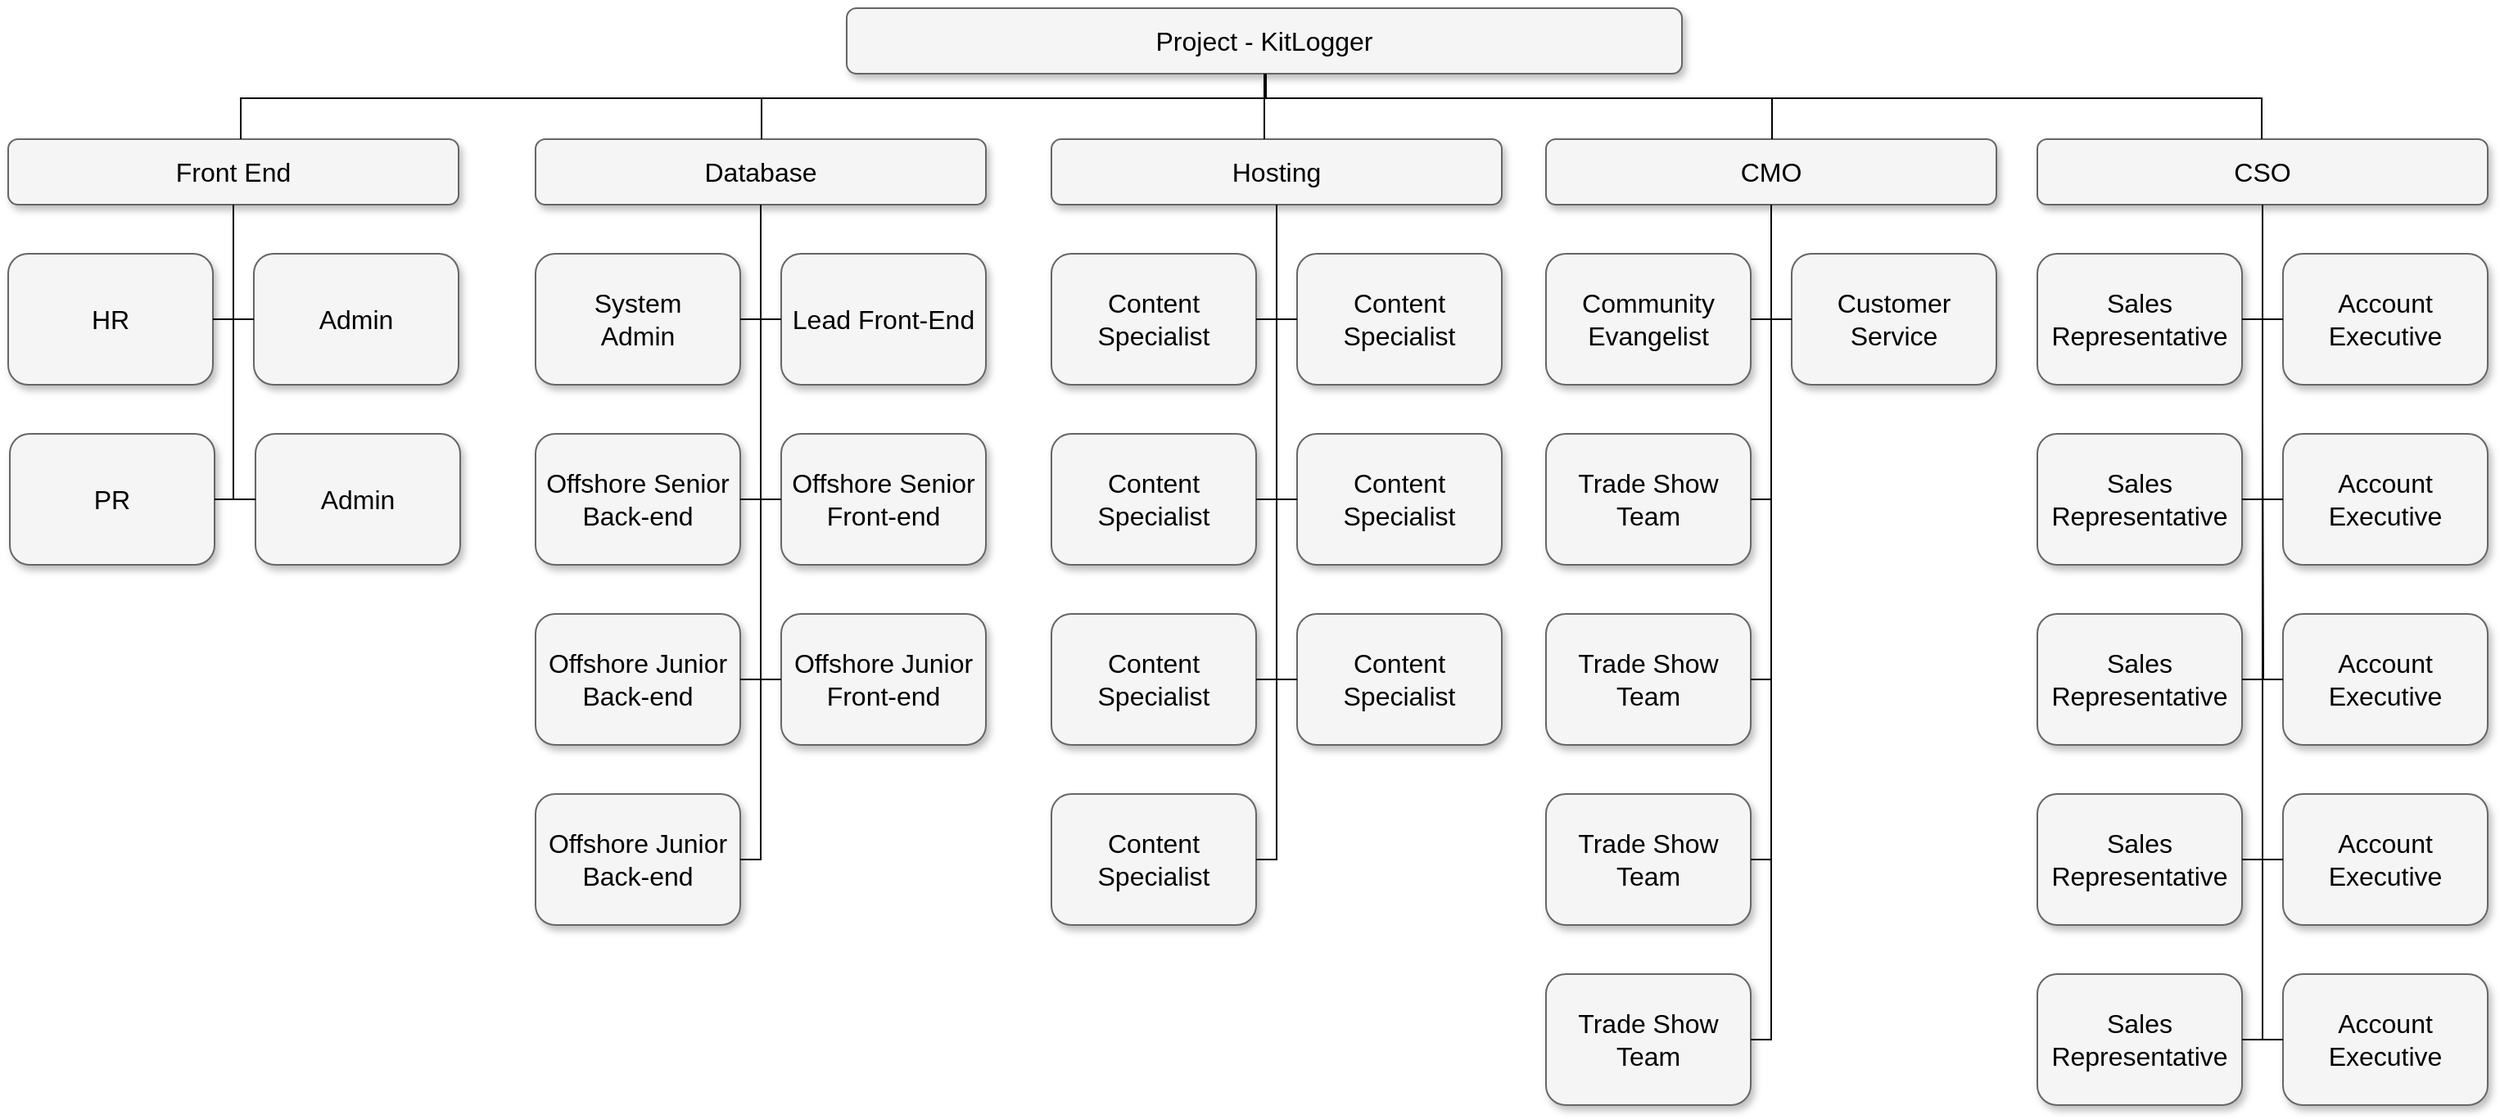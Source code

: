 <mxfile version="23.0.0" type="github">
  <diagram name="Page-1" id="b98fa263-6416-c6ec-5b7d-78bf54ef71d0">
    <mxGraphModel dx="1050" dy="522" grid="1" gridSize="10" guides="1" tooltips="1" connect="1" arrows="1" fold="1" page="1" pageScale="1.5" pageWidth="1169" pageHeight="826" background="none" math="0" shadow="0">
      <root>
        <mxCell id="0" style=";html=1;" />
        <mxCell id="1" style=";html=1;" parent="0" />
        <mxCell id="303ed1de8c2c98b4-4" value="Project - KitLogger" style="whiteSpace=wrap;html=1;rounded=1;shadow=1;strokeWidth=1;fontSize=16;align=center;fillColor=#f5f5f5;strokeColor=#666666;" parent="1" vertex="1">
          <mxGeometry x="630" y="335" width="510" height="40" as="geometry" />
        </mxCell>
        <mxCell id="303ed1de8c2c98b4-5" value="Database" style="whiteSpace=wrap;html=1;rounded=1;shadow=1;strokeWidth=1;fontSize=16;align=center;fillColor=#f5f5f5;strokeColor=#666666;" parent="1" vertex="1">
          <mxGeometry x="440" y="415" width="275" height="40" as="geometry" />
        </mxCell>
        <mxCell id="303ed1de8c2c98b4-6" value="Hosting" style="whiteSpace=wrap;html=1;rounded=1;shadow=1;strokeWidth=1;fontSize=16;align=center;fillColor=#f5f5f5;strokeColor=#666666;" parent="1" vertex="1">
          <mxGeometry x="755" y="415" width="275" height="40" as="geometry" />
        </mxCell>
        <mxCell id="303ed1de8c2c98b4-7" value="Front End" style="whiteSpace=wrap;html=1;rounded=1;shadow=1;strokeWidth=1;fontSize=16;align=center;fillColor=#f5f5f5;strokeColor=#666666;" parent="1" vertex="1">
          <mxGeometry x="118" y="415" width="275" height="40" as="geometry" />
        </mxCell>
        <mxCell id="303ed1de8c2c98b4-8" value="CMO" style="whiteSpace=wrap;html=1;rounded=1;shadow=1;strokeWidth=1;fontSize=16;align=center;fillColor=#f5f5f5;strokeColor=#666666;" parent="1" vertex="1">
          <mxGeometry x="1057" y="415" width="275" height="40" as="geometry" />
        </mxCell>
        <mxCell id="303ed1de8c2c98b4-9" value="CSO" style="whiteSpace=wrap;html=1;rounded=1;shadow=1;strokeWidth=1;fontSize=16;align=center;fillColor=#f5f5f5;strokeColor=#666666;" parent="1" vertex="1">
          <mxGeometry x="1357" y="415" width="275" height="40" as="geometry" />
        </mxCell>
        <mxCell id="303ed1de8c2c98b4-10" value="System&lt;div&gt;Admin&lt;/div&gt;" style="whiteSpace=wrap;html=1;rounded=1;shadow=1;strokeWidth=1;fontSize=16;align=center;fillColor=#f5f5f5;strokeColor=#666666;" parent="1" vertex="1">
          <mxGeometry x="440" y="485" width="125" height="80" as="geometry" />
        </mxCell>
        <mxCell id="303ed1de8c2c98b4-12" value="Lead Front-End" style="whiteSpace=wrap;html=1;rounded=1;shadow=1;strokeWidth=1;fontSize=16;align=center;fillColor=#f5f5f5;strokeColor=#666666;" parent="1" vertex="1">
          <mxGeometry x="590" y="485" width="125" height="80" as="geometry" />
        </mxCell>
        <mxCell id="303ed1de8c2c98b4-13" value="Content Specialist" style="whiteSpace=wrap;html=1;rounded=1;shadow=1;strokeWidth=1;fontSize=16;align=center;fillColor=#f5f5f5;strokeColor=#666666;" parent="1" vertex="1">
          <mxGeometry x="755" y="485" width="125" height="80" as="geometry" />
        </mxCell>
        <mxCell id="303ed1de8c2c98b4-14" value="&lt;span&gt;Content Specialist&lt;/span&gt;" style="whiteSpace=wrap;html=1;rounded=1;shadow=1;strokeWidth=1;fontSize=16;align=center;fillColor=#f5f5f5;strokeColor=#666666;" parent="1" vertex="1">
          <mxGeometry x="905" y="485" width="125" height="80" as="geometry" />
        </mxCell>
        <mxCell id="303ed1de8c2c98b4-15" value="HR" style="whiteSpace=wrap;html=1;rounded=1;shadow=1;strokeWidth=1;fontSize=16;align=center;fillColor=#f5f5f5;strokeColor=#666666;" parent="1" vertex="1">
          <mxGeometry x="118" y="485" width="125" height="80" as="geometry" />
        </mxCell>
        <mxCell id="303ed1de8c2c98b4-16" value="Admin" style="whiteSpace=wrap;html=1;rounded=1;shadow=1;strokeWidth=1;fontSize=16;align=center;fillColor=#f5f5f5;strokeColor=#666666;" parent="1" vertex="1">
          <mxGeometry x="268" y="485" width="125" height="80" as="geometry" />
        </mxCell>
        <mxCell id="303ed1de8c2c98b4-17" value="Community Evangelist" style="whiteSpace=wrap;html=1;rounded=1;shadow=1;strokeWidth=1;fontSize=16;align=center;fillColor=#f5f5f5;strokeColor=#666666;" parent="1" vertex="1">
          <mxGeometry x="1057" y="485" width="125" height="80" as="geometry" />
        </mxCell>
        <mxCell id="303ed1de8c2c98b4-18" value="Customer Service" style="whiteSpace=wrap;html=1;rounded=1;shadow=1;strokeWidth=1;fontSize=16;align=center;fillColor=#f5f5f5;strokeColor=#666666;" parent="1" vertex="1">
          <mxGeometry x="1207" y="485" width="125" height="80" as="geometry" />
        </mxCell>
        <mxCell id="303ed1de8c2c98b4-19" value="Sales Representative" style="whiteSpace=wrap;html=1;rounded=1;shadow=1;strokeWidth=1;fontSize=16;align=center;fillColor=#f5f5f5;strokeColor=#666666;" parent="1" vertex="1">
          <mxGeometry x="1357" y="485" width="125" height="80" as="geometry" />
        </mxCell>
        <mxCell id="303ed1de8c2c98b4-20" value="Account Executive" style="whiteSpace=wrap;html=1;rounded=1;shadow=1;strokeWidth=1;fontSize=16;align=center;fillColor=#f5f5f5;strokeColor=#666666;" parent="1" vertex="1">
          <mxGeometry x="1507" y="485" width="125" height="80" as="geometry" />
        </mxCell>
        <mxCell id="303ed1de8c2c98b4-21" value="Offshore Senior Back-end" style="whiteSpace=wrap;html=1;rounded=1;shadow=1;strokeWidth=1;fontSize=16;align=center;fillColor=#f5f5f5;strokeColor=#666666;" parent="1" vertex="1">
          <mxGeometry x="440" y="595" width="125" height="80" as="geometry" />
        </mxCell>
        <mxCell id="303ed1de8c2c98b4-22" value="Offshore Senior Front-end" style="whiteSpace=wrap;html=1;rounded=1;shadow=1;strokeWidth=1;fontSize=16;align=center;fillColor=#f5f5f5;strokeColor=#666666;" parent="1" vertex="1">
          <mxGeometry x="590" y="595" width="125" height="80" as="geometry" />
        </mxCell>
        <mxCell id="303ed1de8c2c98b4-23" value="Content Specialist" style="whiteSpace=wrap;html=1;rounded=1;shadow=1;strokeWidth=1;fontSize=16;align=center;fillColor=#f5f5f5;strokeColor=#666666;" parent="1" vertex="1">
          <mxGeometry x="755" y="595" width="125" height="80" as="geometry" />
        </mxCell>
        <mxCell id="303ed1de8c2c98b4-24" value="&lt;span&gt;Content Specialist&lt;/span&gt;" style="whiteSpace=wrap;html=1;rounded=1;shadow=1;strokeWidth=1;fontSize=16;align=center;fillColor=#f5f5f5;strokeColor=#666666;" parent="1" vertex="1">
          <mxGeometry x="905" y="595" width="125" height="80" as="geometry" />
        </mxCell>
        <mxCell id="303ed1de8c2c98b4-27" value="Trade Show Team" style="whiteSpace=wrap;html=1;rounded=1;shadow=1;strokeWidth=1;fontSize=16;align=center;fillColor=#f5f5f5;strokeColor=#666666;" parent="1" vertex="1">
          <mxGeometry x="1057" y="595" width="125" height="80" as="geometry" />
        </mxCell>
        <mxCell id="303ed1de8c2c98b4-29" value="&lt;span&gt;Sales Representative&lt;/span&gt;" style="whiteSpace=wrap;html=1;rounded=1;shadow=1;strokeWidth=1;fontSize=16;align=center;fillColor=#f5f5f5;strokeColor=#666666;" parent="1" vertex="1">
          <mxGeometry x="1357" y="595" width="125" height="80" as="geometry" />
        </mxCell>
        <mxCell id="303ed1de8c2c98b4-30" value="&lt;span&gt;Account Executive&lt;/span&gt;" style="whiteSpace=wrap;html=1;rounded=1;shadow=1;strokeWidth=1;fontSize=16;align=center;fillColor=#f5f5f5;strokeColor=#666666;" parent="1" vertex="1">
          <mxGeometry x="1507" y="595" width="125" height="80" as="geometry" />
        </mxCell>
        <mxCell id="303ed1de8c2c98b4-31" value="Offshore Junior Back-end" style="whiteSpace=wrap;html=1;rounded=1;shadow=1;strokeWidth=1;fontSize=16;align=center;fillColor=#f5f5f5;strokeColor=#666666;" parent="1" vertex="1">
          <mxGeometry x="440" y="705" width="125" height="80" as="geometry" />
        </mxCell>
        <mxCell id="303ed1de8c2c98b4-33" value="Content Specialist" style="whiteSpace=wrap;html=1;rounded=1;shadow=1;strokeWidth=1;fontSize=16;align=center;fillColor=#f5f5f5;strokeColor=#666666;" parent="1" vertex="1">
          <mxGeometry x="755" y="705" width="125" height="80" as="geometry" />
        </mxCell>
        <mxCell id="303ed1de8c2c98b4-37" value="&lt;span&gt;Trade Show Team&lt;/span&gt;" style="whiteSpace=wrap;html=1;rounded=1;shadow=1;strokeWidth=1;fontSize=16;align=center;fillColor=#f5f5f5;strokeColor=#666666;" parent="1" vertex="1">
          <mxGeometry x="1057" y="705" width="125" height="80" as="geometry" />
        </mxCell>
        <mxCell id="303ed1de8c2c98b4-39" value="&lt;span&gt;Sales Representative&lt;/span&gt;" style="whiteSpace=wrap;html=1;rounded=1;shadow=1;strokeWidth=1;fontSize=16;align=center;fillColor=#f5f5f5;strokeColor=#666666;" parent="1" vertex="1">
          <mxGeometry x="1357" y="705" width="125" height="80" as="geometry" />
        </mxCell>
        <mxCell id="303ed1de8c2c98b4-40" value="&lt;span&gt;Account Executive&lt;/span&gt;" style="whiteSpace=wrap;html=1;rounded=1;shadow=1;strokeWidth=1;fontSize=16;align=center;fillColor=#f5f5f5;strokeColor=#666666;" parent="1" vertex="1">
          <mxGeometry x="1507" y="705" width="125" height="80" as="geometry" />
        </mxCell>
        <mxCell id="303ed1de8c2c98b4-41" value="Offshore Junior Back-end" style="whiteSpace=wrap;html=1;rounded=1;shadow=1;strokeWidth=1;fontSize=16;align=center;fillColor=#f5f5f5;strokeColor=#666666;" parent="1" vertex="1">
          <mxGeometry x="440" y="815" width="125" height="80" as="geometry" />
        </mxCell>
        <mxCell id="303ed1de8c2c98b4-47" value="&lt;span&gt;Trade Show Team&lt;/span&gt;" style="whiteSpace=wrap;html=1;rounded=1;shadow=1;strokeWidth=1;fontSize=16;align=center;fillColor=#f5f5f5;strokeColor=#666666;" parent="1" vertex="1">
          <mxGeometry x="1057" y="815" width="125" height="80" as="geometry" />
        </mxCell>
        <mxCell id="303ed1de8c2c98b4-49" value="&lt;span&gt;Sales Representative&lt;/span&gt;" style="whiteSpace=wrap;html=1;rounded=1;shadow=1;strokeWidth=1;fontSize=16;align=center;fillColor=#f5f5f5;strokeColor=#666666;" parent="1" vertex="1">
          <mxGeometry x="1357" y="815" width="125" height="80" as="geometry" />
        </mxCell>
        <mxCell id="303ed1de8c2c98b4-50" value="&lt;span&gt;Account Executive&lt;/span&gt;" style="whiteSpace=wrap;html=1;rounded=1;shadow=1;strokeWidth=1;fontSize=16;align=center;fillColor=#f5f5f5;strokeColor=#666666;" parent="1" vertex="1">
          <mxGeometry x="1507" y="815" width="125" height="80" as="geometry" />
        </mxCell>
        <mxCell id="303ed1de8c2c98b4-59" value="&lt;span&gt;Sales Representative&lt;/span&gt;" style="whiteSpace=wrap;html=1;rounded=1;shadow=1;strokeWidth=1;fontSize=16;align=center;fillColor=#f5f5f5;strokeColor=#666666;" parent="1" vertex="1">
          <mxGeometry x="1357" y="925" width="125" height="80" as="geometry" />
        </mxCell>
        <mxCell id="303ed1de8c2c98b4-60" value="&lt;span&gt;Account Executive&lt;/span&gt;" style="whiteSpace=wrap;html=1;rounded=1;shadow=1;strokeWidth=1;fontSize=16;align=center;fillColor=#f5f5f5;strokeColor=#666666;" parent="1" vertex="1">
          <mxGeometry x="1507" y="925" width="125" height="80" as="geometry" />
        </mxCell>
        <mxCell id="303ed1de8c2c98b4-69" value="PR" style="whiteSpace=wrap;html=1;rounded=1;shadow=1;strokeWidth=1;fontSize=16;align=center;fillColor=#f5f5f5;strokeColor=#666666;" parent="1" vertex="1">
          <mxGeometry x="119" y="595" width="125" height="80" as="geometry" />
        </mxCell>
        <mxCell id="303ed1de8c2c98b4-70" value="Admin" style="whiteSpace=wrap;html=1;rounded=1;shadow=1;strokeWidth=1;fontSize=16;align=center;fillColor=#f5f5f5;strokeColor=#666666;" parent="1" vertex="1">
          <mxGeometry x="269" y="595" width="125" height="80" as="geometry" />
        </mxCell>
        <mxCell id="303ed1de8c2c98b4-73" value="&lt;span&gt;Trade Show Team&lt;/span&gt;" style="whiteSpace=wrap;html=1;rounded=1;shadow=1;strokeWidth=1;fontSize=16;align=center;fillColor=#f5f5f5;strokeColor=#666666;" parent="1" vertex="1">
          <mxGeometry x="1057" y="925" width="125" height="80" as="geometry" />
        </mxCell>
        <mxCell id="303ed1de8c2c98b4-74" value="&lt;span&gt;Content Specialist&lt;/span&gt;" style="whiteSpace=wrap;html=1;rounded=1;shadow=1;strokeWidth=1;fontSize=16;align=center;fillColor=#f5f5f5;strokeColor=#666666;" parent="1" vertex="1">
          <mxGeometry x="905" y="705" width="125" height="80" as="geometry" />
        </mxCell>
        <mxCell id="303ed1de8c2c98b4-75" value="&lt;span&gt;Content Specialist&lt;/span&gt;" style="whiteSpace=wrap;html=1;rounded=1;shadow=1;strokeWidth=1;fontSize=16;align=center;fillColor=#f5f5f5;strokeColor=#666666;" parent="1" vertex="1">
          <mxGeometry x="755" y="815" width="125" height="80" as="geometry" />
        </mxCell>
        <mxCell id="303ed1de8c2c98b4-76" value="Offshore Junior Front-end" style="whiteSpace=wrap;html=1;rounded=1;shadow=1;strokeWidth=1;fontSize=16;align=center;fillColor=#f5f5f5;strokeColor=#666666;" parent="1" vertex="1">
          <mxGeometry x="590" y="705" width="125" height="80" as="geometry" />
        </mxCell>
        <mxCell id="303ed1de8c2c98b4-77" style="edgeStyle=orthogonalEdgeStyle;html=1;startSize=6;endFill=0;endSize=6;strokeWidth=1;fontSize=16;rounded=0;endArrow=none;" parent="1" edge="1">
          <mxGeometry relative="1" as="geometry">
            <mxPoint x="706.091" y="205" as="sourcePoint" />
          </mxGeometry>
        </mxCell>
        <mxCell id="303ed1de8c2c98b4-78" style="edgeStyle=orthogonalEdgeStyle;html=1;startSize=6;endFill=0;endSize=6;strokeWidth=1;fontSize=16;rounded=0;endArrow=none;" parent="1" edge="1">
          <mxGeometry relative="1" as="geometry">
            <mxPoint x="1064.091" y="205" as="sourcePoint" />
          </mxGeometry>
        </mxCell>
        <mxCell id="303ed1de8c2c98b4-80" style="edgeStyle=orthogonalEdgeStyle;html=1;startSize=6;endFill=0;endSize=6;strokeWidth=1;fontSize=16;rounded=0;endArrow=none;" parent="1" source="303ed1de8c2c98b4-4" target="303ed1de8c2c98b4-5" edge="1">
          <mxGeometry relative="1" as="geometry">
            <Array as="points">
              <mxPoint x="886" y="390" />
              <mxPoint x="578" y="390" />
            </Array>
          </mxGeometry>
        </mxCell>
        <mxCell id="303ed1de8c2c98b4-81" style="edgeStyle=elbowEdgeStyle;html=1;startSize=6;endFill=0;endSize=6;strokeWidth=1;fontSize=16;rounded=0;endArrow=none;" parent="1" source="303ed1de8c2c98b4-4" target="303ed1de8c2c98b4-6" edge="1">
          <mxGeometry relative="1" as="geometry">
            <Array as="points">
              <mxPoint x="885" y="395" />
            </Array>
          </mxGeometry>
        </mxCell>
        <mxCell id="303ed1de8c2c98b4-82" style="edgeStyle=orthogonalEdgeStyle;html=1;startSize=6;endFill=0;endSize=6;strokeWidth=1;fontSize=16;rounded=0;endArrow=none;exitX=0.5;exitY=1;" parent="1" source="303ed1de8c2c98b4-4" target="303ed1de8c2c98b4-7" edge="1">
          <mxGeometry relative="1" as="geometry">
            <Array as="points">
              <mxPoint x="885" y="390" />
              <mxPoint x="260" y="390" />
            </Array>
          </mxGeometry>
        </mxCell>
        <mxCell id="303ed1de8c2c98b4-83" style="edgeStyle=orthogonalEdgeStyle;html=1;startSize=6;endFill=0;endSize=6;strokeWidth=1;fontSize=16;rounded=0;endArrow=none;" parent="1" source="303ed1de8c2c98b4-4" target="303ed1de8c2c98b4-8" edge="1">
          <mxGeometry relative="1" as="geometry">
            <Array as="points">
              <mxPoint x="885" y="390" />
              <mxPoint x="1195" y="390" />
            </Array>
          </mxGeometry>
        </mxCell>
        <mxCell id="303ed1de8c2c98b4-84" style="edgeStyle=orthogonalEdgeStyle;html=1;startSize=6;endFill=0;endSize=6;strokeWidth=1;fontSize=16;rounded=0;endArrow=none;" parent="1" source="303ed1de8c2c98b4-4" target="303ed1de8c2c98b4-9" edge="1">
          <mxGeometry relative="1" as="geometry">
            <Array as="points">
              <mxPoint x="885" y="390" />
              <mxPoint x="1494" y="390" />
            </Array>
          </mxGeometry>
        </mxCell>
        <mxCell id="303ed1de8c2c98b4-85" style="edgeStyle=orthogonalEdgeStyle;html=1;startSize=6;endFill=0;endSize=6;strokeWidth=1;fontSize=16;rounded=0;entryX=1;entryY=0.5;endArrow=none;" parent="1" source="303ed1de8c2c98b4-5" target="303ed1de8c2c98b4-10" edge="1">
          <mxGeometry relative="1" as="geometry">
            <Array as="points">
              <mxPoint x="578" y="525" />
            </Array>
          </mxGeometry>
        </mxCell>
        <mxCell id="303ed1de8c2c98b4-86" style="edgeStyle=orthogonalEdgeStyle;html=1;startSize=6;endFill=0;endSize=6;strokeWidth=1;fontSize=16;rounded=0;entryX=1;entryY=0.5;endArrow=none;" parent="1" source="303ed1de8c2c98b4-5" target="303ed1de8c2c98b4-21" edge="1">
          <mxGeometry relative="1" as="geometry">
            <Array as="points">
              <mxPoint x="578" y="635" />
            </Array>
          </mxGeometry>
        </mxCell>
        <mxCell id="303ed1de8c2c98b4-87" style="edgeStyle=orthogonalEdgeStyle;html=1;startSize=6;endFill=0;endSize=6;strokeWidth=1;fontSize=16;rounded=0;entryX=1;entryY=0.5;endArrow=none;" parent="1" source="303ed1de8c2c98b4-5" target="303ed1de8c2c98b4-31" edge="1">
          <mxGeometry relative="1" as="geometry">
            <Array as="points">
              <mxPoint x="578" y="745" />
            </Array>
          </mxGeometry>
        </mxCell>
        <mxCell id="303ed1de8c2c98b4-88" style="edgeStyle=orthogonalEdgeStyle;html=1;startSize=6;endFill=0;endSize=6;strokeWidth=1;fontSize=16;rounded=0;endArrow=none;entryX=1;entryY=0.5;" parent="1" source="303ed1de8c2c98b4-5" target="303ed1de8c2c98b4-41" edge="1">
          <mxGeometry relative="1" as="geometry">
            <Array as="points">
              <mxPoint x="578" y="855" />
            </Array>
          </mxGeometry>
        </mxCell>
        <mxCell id="303ed1de8c2c98b4-89" style="edgeStyle=orthogonalEdgeStyle;html=1;startSize=6;endFill=0;endSize=6;strokeWidth=1;fontSize=16;rounded=0;entryX=0;entryY=0.5;endArrow=none;" parent="1" source="303ed1de8c2c98b4-5" target="303ed1de8c2c98b4-12" edge="1">
          <mxGeometry relative="1" as="geometry">
            <Array as="points">
              <mxPoint x="578" y="525" />
            </Array>
          </mxGeometry>
        </mxCell>
        <mxCell id="303ed1de8c2c98b4-90" style="edgeStyle=orthogonalEdgeStyle;html=1;startSize=6;endFill=0;endSize=6;strokeWidth=1;fontSize=16;rounded=0;entryX=0;entryY=0.5;endArrow=none;" parent="1" source="303ed1de8c2c98b4-5" target="303ed1de8c2c98b4-22" edge="1">
          <mxGeometry relative="1" as="geometry">
            <Array as="points">
              <mxPoint x="578" y="635" />
            </Array>
          </mxGeometry>
        </mxCell>
        <mxCell id="303ed1de8c2c98b4-91" style="edgeStyle=orthogonalEdgeStyle;html=1;startSize=6;endFill=0;endSize=6;strokeWidth=1;fontSize=16;rounded=0;entryX=0;entryY=0.5;endArrow=none;" parent="1" source="303ed1de8c2c98b4-5" target="303ed1de8c2c98b4-76" edge="1">
          <mxGeometry relative="1" as="geometry">
            <Array as="points">
              <mxPoint x="578" y="745" />
            </Array>
          </mxGeometry>
        </mxCell>
        <mxCell id="303ed1de8c2c98b4-92" style="edgeStyle=orthogonalEdgeStyle;html=1;startSize=6;endFill=0;endSize=6;strokeWidth=1;fontSize=16;rounded=0;endArrow=none;entryX=1;entryY=0.5;" parent="1" source="303ed1de8c2c98b4-6" target="303ed1de8c2c98b4-13" edge="1">
          <mxGeometry relative="1" as="geometry">
            <Array as="points">
              <mxPoint x="892" y="525" />
            </Array>
          </mxGeometry>
        </mxCell>
        <mxCell id="303ed1de8c2c98b4-93" style="edgeStyle=orthogonalEdgeStyle;html=1;startSize=6;endFill=0;endSize=6;strokeWidth=1;fontSize=16;rounded=0;endArrow=none;entryX=1;entryY=0.5;" parent="1" source="303ed1de8c2c98b4-6" target="303ed1de8c2c98b4-23" edge="1">
          <mxGeometry relative="1" as="geometry">
            <Array as="points">
              <mxPoint x="893" y="635" />
            </Array>
          </mxGeometry>
        </mxCell>
        <mxCell id="303ed1de8c2c98b4-94" style="edgeStyle=orthogonalEdgeStyle;html=1;startSize=6;endFill=0;endSize=6;strokeWidth=1;fontSize=16;rounded=0;endArrow=none;entryX=1;entryY=0.5;" parent="1" source="303ed1de8c2c98b4-6" target="303ed1de8c2c98b4-33" edge="1">
          <mxGeometry relative="1" as="geometry">
            <Array as="points">
              <mxPoint x="892" y="745" />
            </Array>
          </mxGeometry>
        </mxCell>
        <mxCell id="303ed1de8c2c98b4-95" style="edgeStyle=orthogonalEdgeStyle;html=1;startSize=6;endFill=0;endSize=6;strokeWidth=1;fontSize=16;rounded=0;endArrow=none;entryX=1;entryY=0.5;" parent="1" source="303ed1de8c2c98b4-6" target="303ed1de8c2c98b4-75" edge="1">
          <mxGeometry relative="1" as="geometry">
            <Array as="points">
              <mxPoint x="892" y="855" />
            </Array>
          </mxGeometry>
        </mxCell>
        <mxCell id="303ed1de8c2c98b4-96" style="edgeStyle=orthogonalEdgeStyle;html=1;startSize=6;endFill=0;endSize=6;strokeWidth=1;fontSize=16;rounded=0;endArrow=none;entryX=0;entryY=0.5;" parent="1" source="303ed1de8c2c98b4-6" target="303ed1de8c2c98b4-14" edge="1">
          <mxGeometry relative="1" as="geometry">
            <Array as="points">
              <mxPoint x="892" y="525" />
            </Array>
          </mxGeometry>
        </mxCell>
        <mxCell id="303ed1de8c2c98b4-97" style="edgeStyle=orthogonalEdgeStyle;html=1;startSize=6;endFill=0;endSize=6;strokeWidth=1;fontSize=16;rounded=0;endArrow=none;entryX=0;entryY=0.5;" parent="1" source="303ed1de8c2c98b4-6" target="303ed1de8c2c98b4-24" edge="1">
          <mxGeometry relative="1" as="geometry">
            <Array as="points">
              <mxPoint x="892" y="635" />
            </Array>
          </mxGeometry>
        </mxCell>
        <mxCell id="303ed1de8c2c98b4-98" style="edgeStyle=orthogonalEdgeStyle;html=1;startSize=6;endFill=0;endSize=6;strokeWidth=1;fontSize=16;rounded=0;endArrow=none;entryX=0;entryY=0.5;" parent="1" source="303ed1de8c2c98b4-6" target="303ed1de8c2c98b4-74" edge="1">
          <mxGeometry relative="1" as="geometry">
            <Array as="points">
              <mxPoint x="892" y="745" />
            </Array>
          </mxGeometry>
        </mxCell>
        <mxCell id="303ed1de8c2c98b4-99" style="edgeStyle=orthogonalEdgeStyle;html=1;startSize=6;endFill=0;endSize=6;strokeWidth=1;fontSize=16;rounded=0;endArrow=none;entryX=1;entryY=0.5;" parent="1" source="303ed1de8c2c98b4-7" target="303ed1de8c2c98b4-15" edge="1">
          <mxGeometry relative="1" as="geometry">
            <Array as="points">
              <mxPoint x="255" y="525" />
            </Array>
          </mxGeometry>
        </mxCell>
        <mxCell id="303ed1de8c2c98b4-100" style="edgeStyle=orthogonalEdgeStyle;html=1;startSize=6;endFill=0;endSize=6;strokeWidth=1;fontSize=16;rounded=0;endArrow=none;entryX=1;entryY=0.5;" parent="1" source="303ed1de8c2c98b4-7" target="303ed1de8c2c98b4-69" edge="1">
          <mxGeometry relative="1" as="geometry">
            <Array as="points">
              <mxPoint x="255" y="635" />
            </Array>
          </mxGeometry>
        </mxCell>
        <mxCell id="303ed1de8c2c98b4-101" style="edgeStyle=orthogonalEdgeStyle;html=1;startSize=6;endFill=0;endSize=6;strokeWidth=1;fontSize=16;rounded=0;endArrow=none;entryX=0;entryY=0.5;" parent="1" source="303ed1de8c2c98b4-7" target="303ed1de8c2c98b4-16" edge="1">
          <mxGeometry relative="1" as="geometry">
            <Array as="points">
              <mxPoint x="255" y="525" />
            </Array>
          </mxGeometry>
        </mxCell>
        <mxCell id="303ed1de8c2c98b4-102" style="edgeStyle=orthogonalEdgeStyle;html=1;startSize=6;endFill=0;endSize=6;strokeWidth=1;fontSize=16;rounded=0;endArrow=none;entryX=0;entryY=0.5;" parent="1" source="303ed1de8c2c98b4-7" target="303ed1de8c2c98b4-70" edge="1">
          <mxGeometry relative="1" as="geometry">
            <Array as="points">
              <mxPoint x="255" y="635" />
            </Array>
          </mxGeometry>
        </mxCell>
        <mxCell id="303ed1de8c2c98b4-103" style="edgeStyle=orthogonalEdgeStyle;html=1;startSize=6;endFill=0;endSize=6;strokeWidth=1;fontSize=16;rounded=0;endArrow=none;entryX=1;entryY=0.5;" parent="1" source="303ed1de8c2c98b4-8" target="303ed1de8c2c98b4-17" edge="1">
          <mxGeometry relative="1" as="geometry">
            <Array as="points">
              <mxPoint x="1195" y="525" />
            </Array>
          </mxGeometry>
        </mxCell>
        <mxCell id="303ed1de8c2c98b4-104" style="edgeStyle=orthogonalEdgeStyle;html=1;startSize=6;endFill=0;endSize=6;strokeWidth=1;fontSize=16;rounded=0;endArrow=none;entryX=0;entryY=0.5;" parent="1" source="303ed1de8c2c98b4-8" target="303ed1de8c2c98b4-18" edge="1">
          <mxGeometry relative="1" as="geometry">
            <Array as="points">
              <mxPoint x="1195" y="525" />
            </Array>
          </mxGeometry>
        </mxCell>
        <mxCell id="303ed1de8c2c98b4-105" style="edgeStyle=orthogonalEdgeStyle;html=1;startSize=6;endFill=0;endSize=6;strokeWidth=1;fontSize=16;rounded=0;endArrow=none;entryX=1;entryY=0.5;" parent="1" source="303ed1de8c2c98b4-8" target="303ed1de8c2c98b4-27" edge="1">
          <mxGeometry relative="1" as="geometry">
            <Array as="points">
              <mxPoint x="1195" y="635" />
            </Array>
          </mxGeometry>
        </mxCell>
        <mxCell id="303ed1de8c2c98b4-106" style="edgeStyle=orthogonalEdgeStyle;html=1;startSize=6;endFill=0;endSize=6;strokeWidth=1;fontSize=16;rounded=0;endArrow=none;entryX=1;entryY=0.5;" parent="1" source="303ed1de8c2c98b4-8" target="303ed1de8c2c98b4-37" edge="1">
          <mxGeometry relative="1" as="geometry">
            <Array as="points">
              <mxPoint x="1195" y="745" />
            </Array>
          </mxGeometry>
        </mxCell>
        <mxCell id="303ed1de8c2c98b4-107" style="edgeStyle=orthogonalEdgeStyle;html=1;startSize=6;endFill=0;endSize=6;strokeWidth=1;fontSize=16;rounded=0;endArrow=none;entryX=1;entryY=0.5;" parent="1" source="303ed1de8c2c98b4-8" target="303ed1de8c2c98b4-47" edge="1">
          <mxGeometry relative="1" as="geometry">
            <Array as="points">
              <mxPoint x="1195" y="855" />
            </Array>
          </mxGeometry>
        </mxCell>
        <mxCell id="303ed1de8c2c98b4-108" style="edgeStyle=orthogonalEdgeStyle;html=1;startSize=6;endFill=0;endSize=6;strokeWidth=1;fontSize=16;rounded=0;endArrow=none;entryX=1;entryY=0.5;" parent="1" source="303ed1de8c2c98b4-8" target="303ed1de8c2c98b4-73" edge="1">
          <mxGeometry relative="1" as="geometry">
            <Array as="points">
              <mxPoint x="1195" y="965" />
            </Array>
          </mxGeometry>
        </mxCell>
        <mxCell id="303ed1de8c2c98b4-109" style="edgeStyle=orthogonalEdgeStyle;html=1;startSize=6;endFill=0;endSize=6;strokeWidth=1;fontSize=16;rounded=0;endArrow=none;entryX=1;entryY=0.5;" parent="1" source="303ed1de8c2c98b4-9" target="303ed1de8c2c98b4-19" edge="1">
          <mxGeometry relative="1" as="geometry">
            <Array as="points">
              <mxPoint x="1495" y="525" />
            </Array>
          </mxGeometry>
        </mxCell>
        <mxCell id="303ed1de8c2c98b4-110" style="edgeStyle=orthogonalEdgeStyle;html=1;startSize=6;endFill=0;endSize=6;strokeWidth=1;fontSize=16;rounded=0;endArrow=none;entryX=1;entryY=0.5;" parent="1" source="303ed1de8c2c98b4-9" target="303ed1de8c2c98b4-29" edge="1">
          <mxGeometry relative="1" as="geometry">
            <Array as="points">
              <mxPoint x="1495" y="635" />
            </Array>
          </mxGeometry>
        </mxCell>
        <mxCell id="303ed1de8c2c98b4-111" style="edgeStyle=orthogonalEdgeStyle;html=1;startSize=6;endFill=0;endSize=6;strokeWidth=1;fontSize=16;rounded=0;endArrow=none;entryX=1;entryY=0.5;" parent="1" source="303ed1de8c2c98b4-9" target="303ed1de8c2c98b4-39" edge="1">
          <mxGeometry relative="1" as="geometry">
            <mxPoint x="1680" y="740" as="targetPoint" />
            <Array as="points">
              <mxPoint x="1495" y="580" />
              <mxPoint x="1495" y="745" />
            </Array>
          </mxGeometry>
        </mxCell>
        <mxCell id="303ed1de8c2c98b4-112" style="edgeStyle=orthogonalEdgeStyle;html=1;startSize=6;endFill=0;endSize=6;strokeWidth=1;fontSize=16;rounded=0;endArrow=none;entryX=1;entryY=0.5;" parent="1" source="303ed1de8c2c98b4-9" target="303ed1de8c2c98b4-49" edge="1">
          <mxGeometry relative="1" as="geometry">
            <Array as="points">
              <mxPoint x="1495" y="855" />
            </Array>
          </mxGeometry>
        </mxCell>
        <mxCell id="303ed1de8c2c98b4-113" style="edgeStyle=orthogonalEdgeStyle;html=1;startSize=6;endFill=0;endSize=6;strokeWidth=1;fontSize=16;rounded=0;endArrow=none;entryX=1;entryY=0.5;" parent="1" source="303ed1de8c2c98b4-9" target="303ed1de8c2c98b4-59" edge="1">
          <mxGeometry relative="1" as="geometry">
            <Array as="points">
              <mxPoint x="1495" y="965" />
            </Array>
          </mxGeometry>
        </mxCell>
        <mxCell id="303ed1de8c2c98b4-114" style="edgeStyle=orthogonalEdgeStyle;html=1;startSize=6;endFill=0;endSize=6;strokeWidth=1;fontSize=16;rounded=0;endArrow=none;entryX=0;entryY=0.5;" parent="1" source="303ed1de8c2c98b4-9" target="303ed1de8c2c98b4-20" edge="1">
          <mxGeometry relative="1" as="geometry">
            <Array as="points">
              <mxPoint x="1495" y="525" />
            </Array>
          </mxGeometry>
        </mxCell>
        <mxCell id="303ed1de8c2c98b4-115" style="edgeStyle=orthogonalEdgeStyle;html=1;startSize=6;endFill=0;endSize=6;strokeWidth=1;fontSize=16;rounded=0;endArrow=none;entryX=0;entryY=0.5;" parent="1" source="303ed1de8c2c98b4-9" target="303ed1de8c2c98b4-30" edge="1">
          <mxGeometry relative="1" as="geometry">
            <Array as="points">
              <mxPoint x="1495" y="635" />
            </Array>
          </mxGeometry>
        </mxCell>
        <mxCell id="303ed1de8c2c98b4-116" style="edgeStyle=orthogonalEdgeStyle;html=1;startSize=6;endFill=0;endSize=6;strokeWidth=1;fontSize=16;rounded=0;endArrow=none;entryX=0;entryY=0.5;" parent="1" source="303ed1de8c2c98b4-9" target="303ed1de8c2c98b4-40" edge="1">
          <mxGeometry relative="1" as="geometry">
            <Array as="points">
              <mxPoint x="1495" y="745" />
            </Array>
          </mxGeometry>
        </mxCell>
        <mxCell id="303ed1de8c2c98b4-117" style="edgeStyle=orthogonalEdgeStyle;html=1;startSize=6;endFill=0;endSize=6;strokeWidth=1;fontSize=16;rounded=0;endArrow=none;entryX=0;entryY=0.5;" parent="1" source="303ed1de8c2c98b4-9" target="303ed1de8c2c98b4-50" edge="1">
          <mxGeometry relative="1" as="geometry">
            <Array as="points">
              <mxPoint x="1495" y="855" />
            </Array>
          </mxGeometry>
        </mxCell>
        <mxCell id="303ed1de8c2c98b4-118" style="edgeStyle=orthogonalEdgeStyle;html=1;startSize=6;endFill=0;endSize=6;strokeWidth=1;fontSize=16;rounded=0;endArrow=none;entryX=0;entryY=0.5;" parent="1" source="303ed1de8c2c98b4-9" target="303ed1de8c2c98b4-60" edge="1">
          <mxGeometry relative="1" as="geometry">
            <Array as="points">
              <mxPoint x="1495" y="965" />
            </Array>
          </mxGeometry>
        </mxCell>
      </root>
    </mxGraphModel>
  </diagram>
</mxfile>
